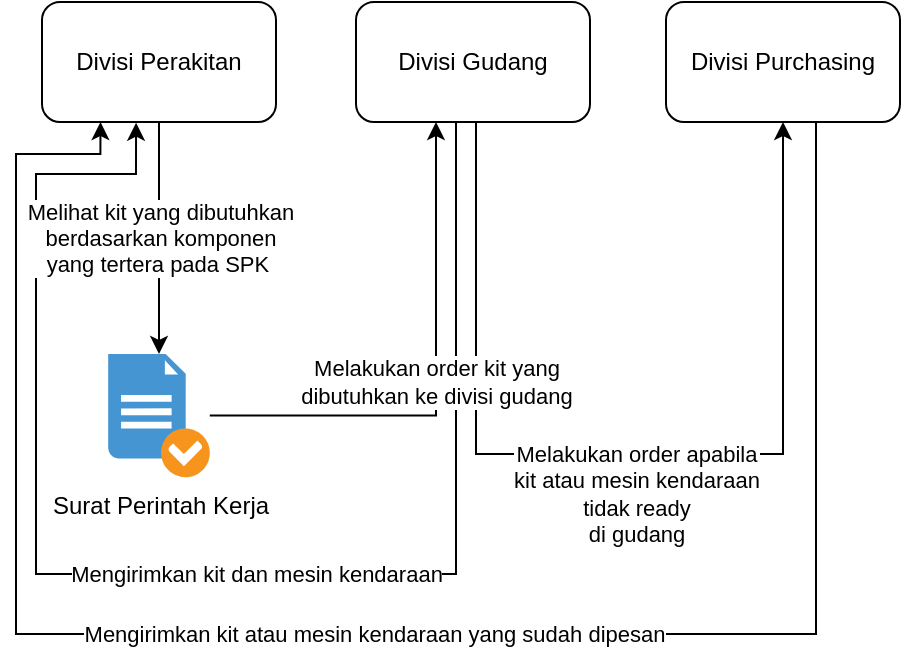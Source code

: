 <mxfile version="20.7.4" type="device"><diagram id="S0rbM_gE1Ad52vITe-gy" name="Page-1"><mxGraphModel dx="1098" dy="838" grid="1" gridSize="10" guides="1" tooltips="1" connect="1" arrows="1" fold="1" page="1" pageScale="1" pageWidth="1169" pageHeight="827" math="0" shadow="0"><root><mxCell id="0"/><mxCell id="1" parent="0"/><mxCell id="EBVROmwKb-JadMLeZi9z-1" value="Mengirimkan kit dan mesin kendaraan" style="edgeStyle=orthogonalEdgeStyle;rounded=0;orthogonalLoop=1;jettySize=auto;html=1;entryX=0.402;entryY=1.006;entryDx=0;entryDy=0;entryPerimeter=0;" edge="1" parent="1" source="EBVROmwKb-JadMLeZi9z-3" target="EBVROmwKb-JadMLeZi9z-5"><mxGeometry x="-0.084" relative="1" as="geometry"><Array as="points"><mxPoint x="400" y="730"/><mxPoint x="190" y="730"/><mxPoint x="190" y="530"/><mxPoint x="240" y="530"/></Array><mxPoint as="offset"/></mxGeometry></mxCell><mxCell id="EBVROmwKb-JadMLeZi9z-2" value="Melakukan order apabila &lt;br&gt;kit atau mesin kendaraan &lt;br&gt;tidak ready &lt;br&gt;di gudang" style="edgeStyle=orthogonalEdgeStyle;rounded=0;orthogonalLoop=1;jettySize=auto;html=1;entryX=0.5;entryY=1;entryDx=0;entryDy=0;" edge="1" parent="1" source="EBVROmwKb-JadMLeZi9z-3" target="EBVROmwKb-JadMLeZi9z-7"><mxGeometry x="0.013" y="-20" relative="1" as="geometry"><Array as="points"><mxPoint x="410" y="670"/><mxPoint x="564" y="670"/></Array><mxPoint as="offset"/></mxGeometry></mxCell><mxCell id="EBVROmwKb-JadMLeZi9z-3" value="Divisi Gudang" style="rounded=1;whiteSpace=wrap;html=1;" vertex="1" parent="1"><mxGeometry x="350" y="444" width="117" height="60" as="geometry"/></mxCell><mxCell id="EBVROmwKb-JadMLeZi9z-4" value="Melihat kit yang dibutuhkan &lt;br&gt;berdasarkan komponen &lt;br&gt;yang tertera pada SPK&amp;nbsp;" style="edgeStyle=orthogonalEdgeStyle;rounded=0;orthogonalLoop=1;jettySize=auto;html=1;" edge="1" parent="1" source="EBVROmwKb-JadMLeZi9z-5" target="EBVROmwKb-JadMLeZi9z-9"><mxGeometry relative="1" as="geometry"/></mxCell><mxCell id="EBVROmwKb-JadMLeZi9z-5" value="Divisi Perakitan" style="rounded=1;whiteSpace=wrap;html=1;" vertex="1" parent="1"><mxGeometry x="193" y="444" width="117" height="60" as="geometry"/></mxCell><mxCell id="EBVROmwKb-JadMLeZi9z-6" value="Mengirimkan kit atau mesin kendaraan yang sudah dipesan" style="edgeStyle=orthogonalEdgeStyle;rounded=0;orthogonalLoop=1;jettySize=auto;html=1;entryX=0.25;entryY=1;entryDx=0;entryDy=0;" edge="1" parent="1" source="EBVROmwKb-JadMLeZi9z-7" target="EBVROmwKb-JadMLeZi9z-5"><mxGeometry relative="1" as="geometry"><Array as="points"><mxPoint x="580" y="760"/><mxPoint x="180" y="760"/><mxPoint x="180" y="520"/><mxPoint x="222" y="520"/></Array></mxGeometry></mxCell><mxCell id="EBVROmwKb-JadMLeZi9z-7" value="Divisi Purchasing" style="rounded=1;whiteSpace=wrap;html=1;" vertex="1" parent="1"><mxGeometry x="505" y="444" width="117" height="60" as="geometry"/></mxCell><mxCell id="EBVROmwKb-JadMLeZi9z-8" value="Melakukan order kit yang &lt;br&gt;dibutuhkan ke divisi gudang" style="edgeStyle=orthogonalEdgeStyle;rounded=0;orthogonalLoop=1;jettySize=auto;html=1;" edge="1" parent="1" source="EBVROmwKb-JadMLeZi9z-9"><mxGeometry relative="1" as="geometry"><mxPoint x="390" y="504" as="targetPoint"/><Array as="points"><mxPoint x="390" y="651"/><mxPoint x="390" y="504"/></Array></mxGeometry></mxCell><mxCell id="EBVROmwKb-JadMLeZi9z-9" value="Surat Perintah Kerja" style="shadow=0;dashed=0;html=1;strokeColor=none;fillColor=#4495D1;labelPosition=center;verticalLabelPosition=bottom;verticalAlign=top;align=center;outlineConnect=0;shape=mxgraph.veeam.checked_doc;" vertex="1" parent="1"><mxGeometry x="226.1" y="620" width="50.8" height="61.6" as="geometry"/></mxCell></root></mxGraphModel></diagram></mxfile>